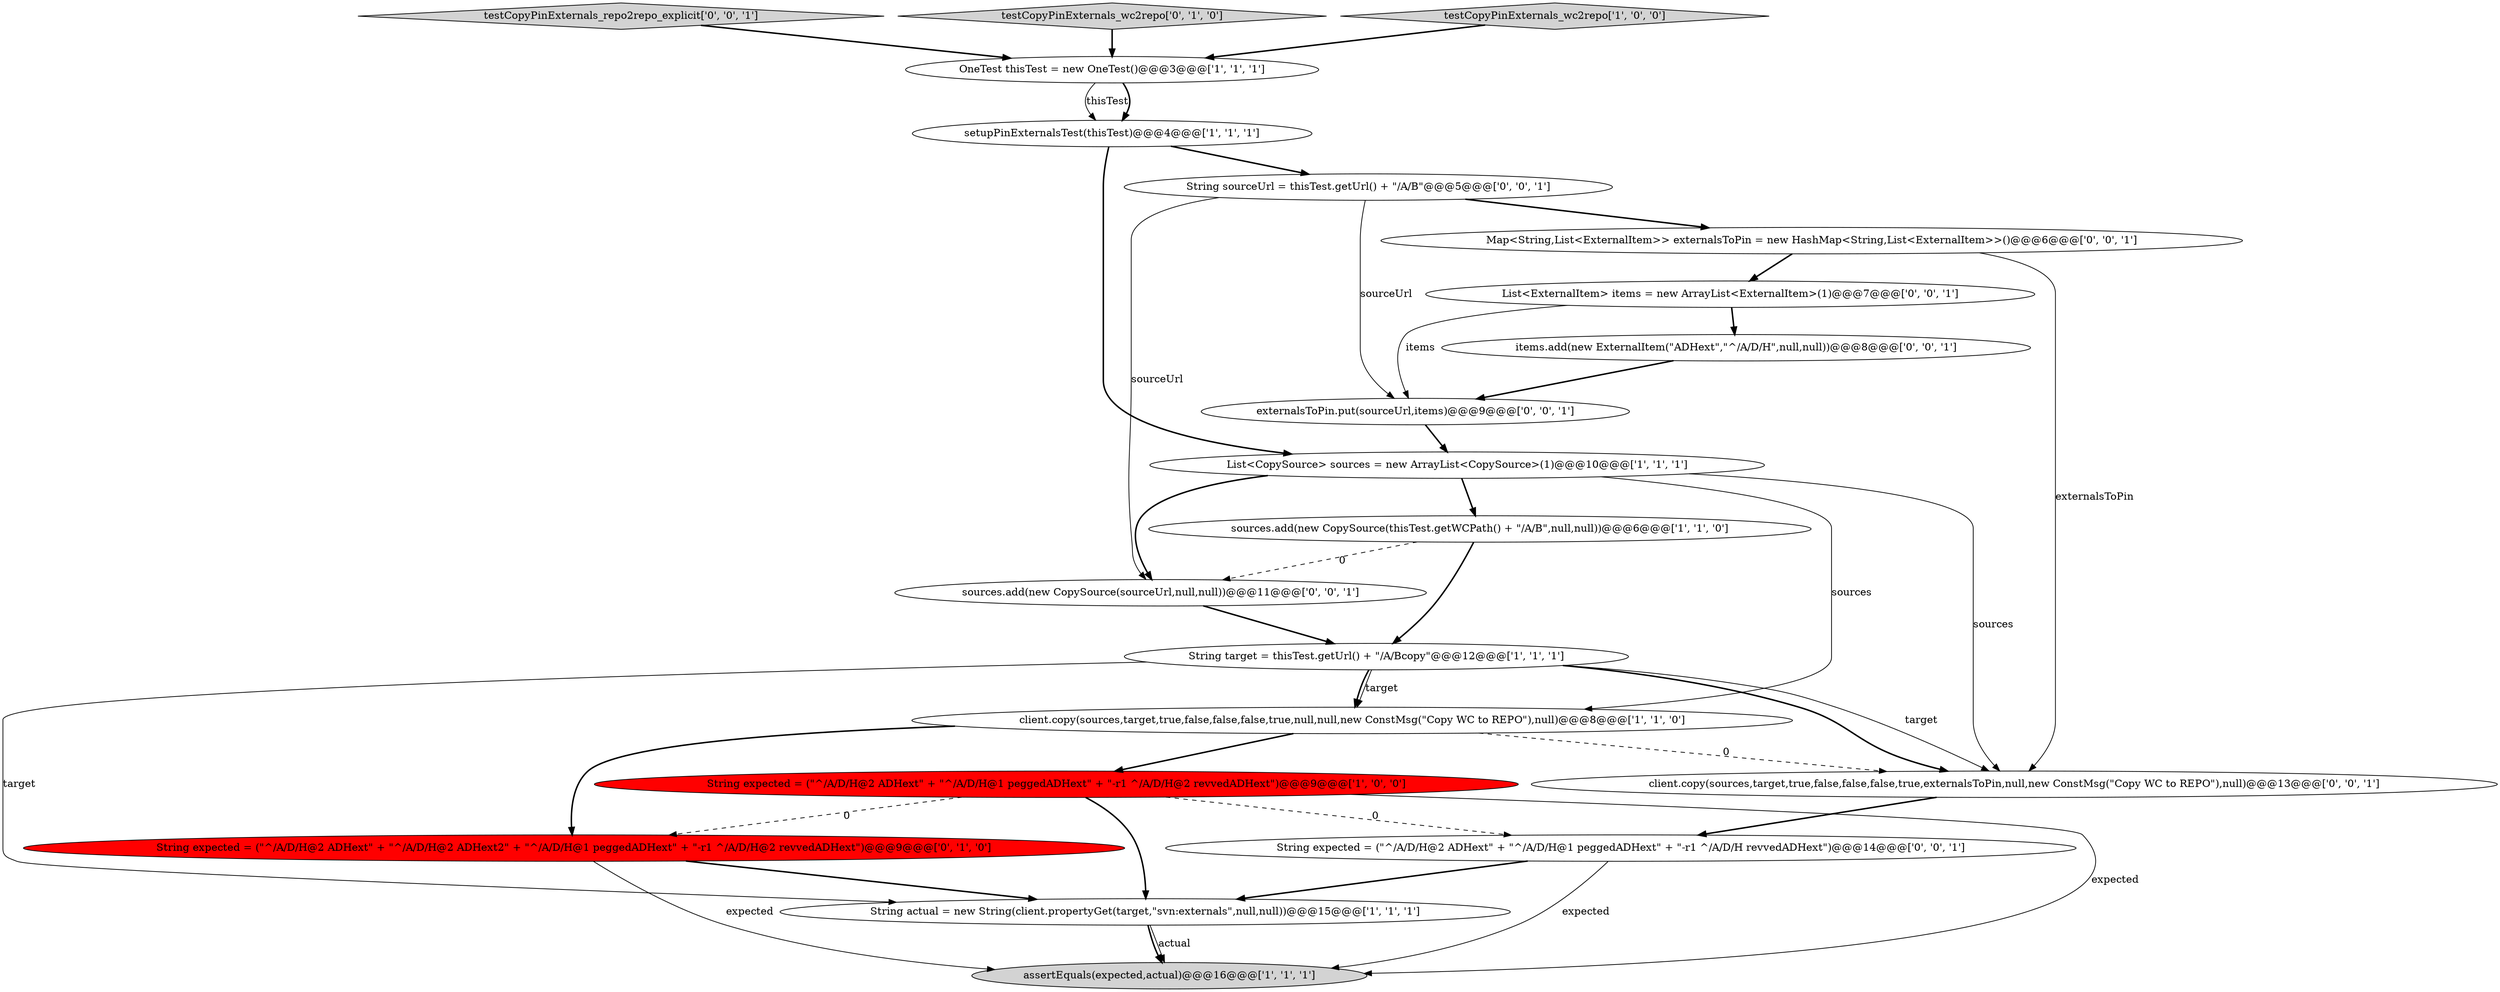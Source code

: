 digraph {
16 [style = filled, label = "String expected = (\"^/A/D/H@2 ADHext\" + \"^/A/D/H@1 peggedADHext\" + \"-r1 ^/A/D/H revvedADHext\")@@@14@@@['0', '0', '1']", fillcolor = white, shape = ellipse image = "AAA0AAABBB3BBB"];
3 [style = filled, label = "setupPinExternalsTest(thisTest)@@@4@@@['1', '1', '1']", fillcolor = white, shape = ellipse image = "AAA0AAABBB1BBB"];
7 [style = filled, label = "List<CopySource> sources = new ArrayList<CopySource>(1)@@@10@@@['1', '1', '1']", fillcolor = white, shape = ellipse image = "AAA0AAABBB1BBB"];
15 [style = filled, label = "externalsToPin.put(sourceUrl,items)@@@9@@@['0', '0', '1']", fillcolor = white, shape = ellipse image = "AAA0AAABBB3BBB"];
2 [style = filled, label = "assertEquals(expected,actual)@@@16@@@['1', '1', '1']", fillcolor = lightgray, shape = ellipse image = "AAA0AAABBB1BBB"];
14 [style = filled, label = "sources.add(new CopySource(sourceUrl,null,null))@@@11@@@['0', '0', '1']", fillcolor = white, shape = ellipse image = "AAA0AAABBB3BBB"];
0 [style = filled, label = "client.copy(sources,target,true,false,false,false,true,null,null,new ConstMsg(\"Copy WC to REPO\"),null)@@@8@@@['1', '1', '0']", fillcolor = white, shape = ellipse image = "AAA0AAABBB1BBB"];
13 [style = filled, label = "items.add(new ExternalItem(\"ADHext\",\"^/A/D/H\",null,null))@@@8@@@['0', '0', '1']", fillcolor = white, shape = ellipse image = "AAA0AAABBB3BBB"];
1 [style = filled, label = "String actual = new String(client.propertyGet(target,\"svn:externals\",null,null))@@@15@@@['1', '1', '1']", fillcolor = white, shape = ellipse image = "AAA0AAABBB1BBB"];
18 [style = filled, label = "testCopyPinExternals_repo2repo_explicit['0', '0', '1']", fillcolor = lightgray, shape = diamond image = "AAA0AAABBB3BBB"];
20 [style = filled, label = "client.copy(sources,target,true,false,false,false,true,externalsToPin,null,new ConstMsg(\"Copy WC to REPO\"),null)@@@13@@@['0', '0', '1']", fillcolor = white, shape = ellipse image = "AAA0AAABBB3BBB"];
8 [style = filled, label = "OneTest thisTest = new OneTest()@@@3@@@['1', '1', '1']", fillcolor = white, shape = ellipse image = "AAA0AAABBB1BBB"];
10 [style = filled, label = "String expected = (\"^/A/D/H@2 ADHext\" + \"^/A/D/H@2 ADHext2\" + \"^/A/D/H@1 peggedADHext\" + \"-r1 ^/A/D/H@2 revvedADHext\")@@@9@@@['0', '1', '0']", fillcolor = red, shape = ellipse image = "AAA1AAABBB2BBB"];
11 [style = filled, label = "testCopyPinExternals_wc2repo['0', '1', '0']", fillcolor = lightgray, shape = diamond image = "AAA0AAABBB2BBB"];
4 [style = filled, label = "sources.add(new CopySource(thisTest.getWCPath() + \"/A/B\",null,null))@@@6@@@['1', '1', '0']", fillcolor = white, shape = ellipse image = "AAA0AAABBB1BBB"];
5 [style = filled, label = "String target = thisTest.getUrl() + \"/A/Bcopy\"@@@12@@@['1', '1', '1']", fillcolor = white, shape = ellipse image = "AAA0AAABBB1BBB"];
19 [style = filled, label = "List<ExternalItem> items = new ArrayList<ExternalItem>(1)@@@7@@@['0', '0', '1']", fillcolor = white, shape = ellipse image = "AAA0AAABBB3BBB"];
9 [style = filled, label = "testCopyPinExternals_wc2repo['1', '0', '0']", fillcolor = lightgray, shape = diamond image = "AAA0AAABBB1BBB"];
12 [style = filled, label = "Map<String,List<ExternalItem>> externalsToPin = new HashMap<String,List<ExternalItem>>()@@@6@@@['0', '0', '1']", fillcolor = white, shape = ellipse image = "AAA0AAABBB3BBB"];
17 [style = filled, label = "String sourceUrl = thisTest.getUrl() + \"/A/B\"@@@5@@@['0', '0', '1']", fillcolor = white, shape = ellipse image = "AAA0AAABBB3BBB"];
6 [style = filled, label = "String expected = (\"^/A/D/H@2 ADHext\" + \"^/A/D/H@1 peggedADHext\" + \"-r1 ^/A/D/H@2 revvedADHext\")@@@9@@@['1', '0', '0']", fillcolor = red, shape = ellipse image = "AAA1AAABBB1BBB"];
8->3 [style = solid, label="thisTest"];
15->7 [style = bold, label=""];
5->1 [style = solid, label="target"];
10->2 [style = solid, label="expected"];
5->20 [style = bold, label=""];
0->6 [style = bold, label=""];
5->20 [style = solid, label="target"];
8->3 [style = bold, label=""];
6->2 [style = solid, label="expected"];
7->4 [style = bold, label=""];
9->8 [style = bold, label=""];
0->20 [style = dashed, label="0"];
6->10 [style = dashed, label="0"];
19->15 [style = solid, label="items"];
7->14 [style = bold, label=""];
6->1 [style = bold, label=""];
7->20 [style = solid, label="sources"];
0->10 [style = bold, label=""];
17->12 [style = bold, label=""];
6->16 [style = dashed, label="0"];
20->16 [style = bold, label=""];
19->13 [style = bold, label=""];
5->0 [style = bold, label=""];
3->7 [style = bold, label=""];
16->1 [style = bold, label=""];
17->15 [style = solid, label="sourceUrl"];
16->2 [style = solid, label="expected"];
17->14 [style = solid, label="sourceUrl"];
11->8 [style = bold, label=""];
3->17 [style = bold, label=""];
4->14 [style = dashed, label="0"];
1->2 [style = bold, label=""];
18->8 [style = bold, label=""];
13->15 [style = bold, label=""];
12->19 [style = bold, label=""];
7->0 [style = solid, label="sources"];
10->1 [style = bold, label=""];
4->5 [style = bold, label=""];
12->20 [style = solid, label="externalsToPin"];
14->5 [style = bold, label=""];
1->2 [style = solid, label="actual"];
5->0 [style = solid, label="target"];
}
